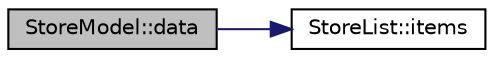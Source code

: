 digraph "StoreModel::data"
{
 // INTERACTIVE_SVG=YES
 // LATEX_PDF_SIZE
  edge [fontname="Helvetica",fontsize="10",labelfontname="Helvetica",labelfontsize="10"];
  node [fontname="Helvetica",fontsize="10",shape=record];
  rankdir="LR";
  Node2 [label="StoreModel::data",height=0.2,width=0.4,color="black", fillcolor="grey75", style="filled", fontcolor="black",tooltip=" "];
  Node2 -> Node3 [color="midnightblue",fontsize="10",style="solid",fontname="Helvetica"];
  Node3 [label="StoreList::items",height=0.2,width=0.4,color="black", fillcolor="white", style="filled",URL="$class_store_list.html#ad85cb3c9c4f43acc8c5cc5e0574fbc4d",tooltip=" "];
}
